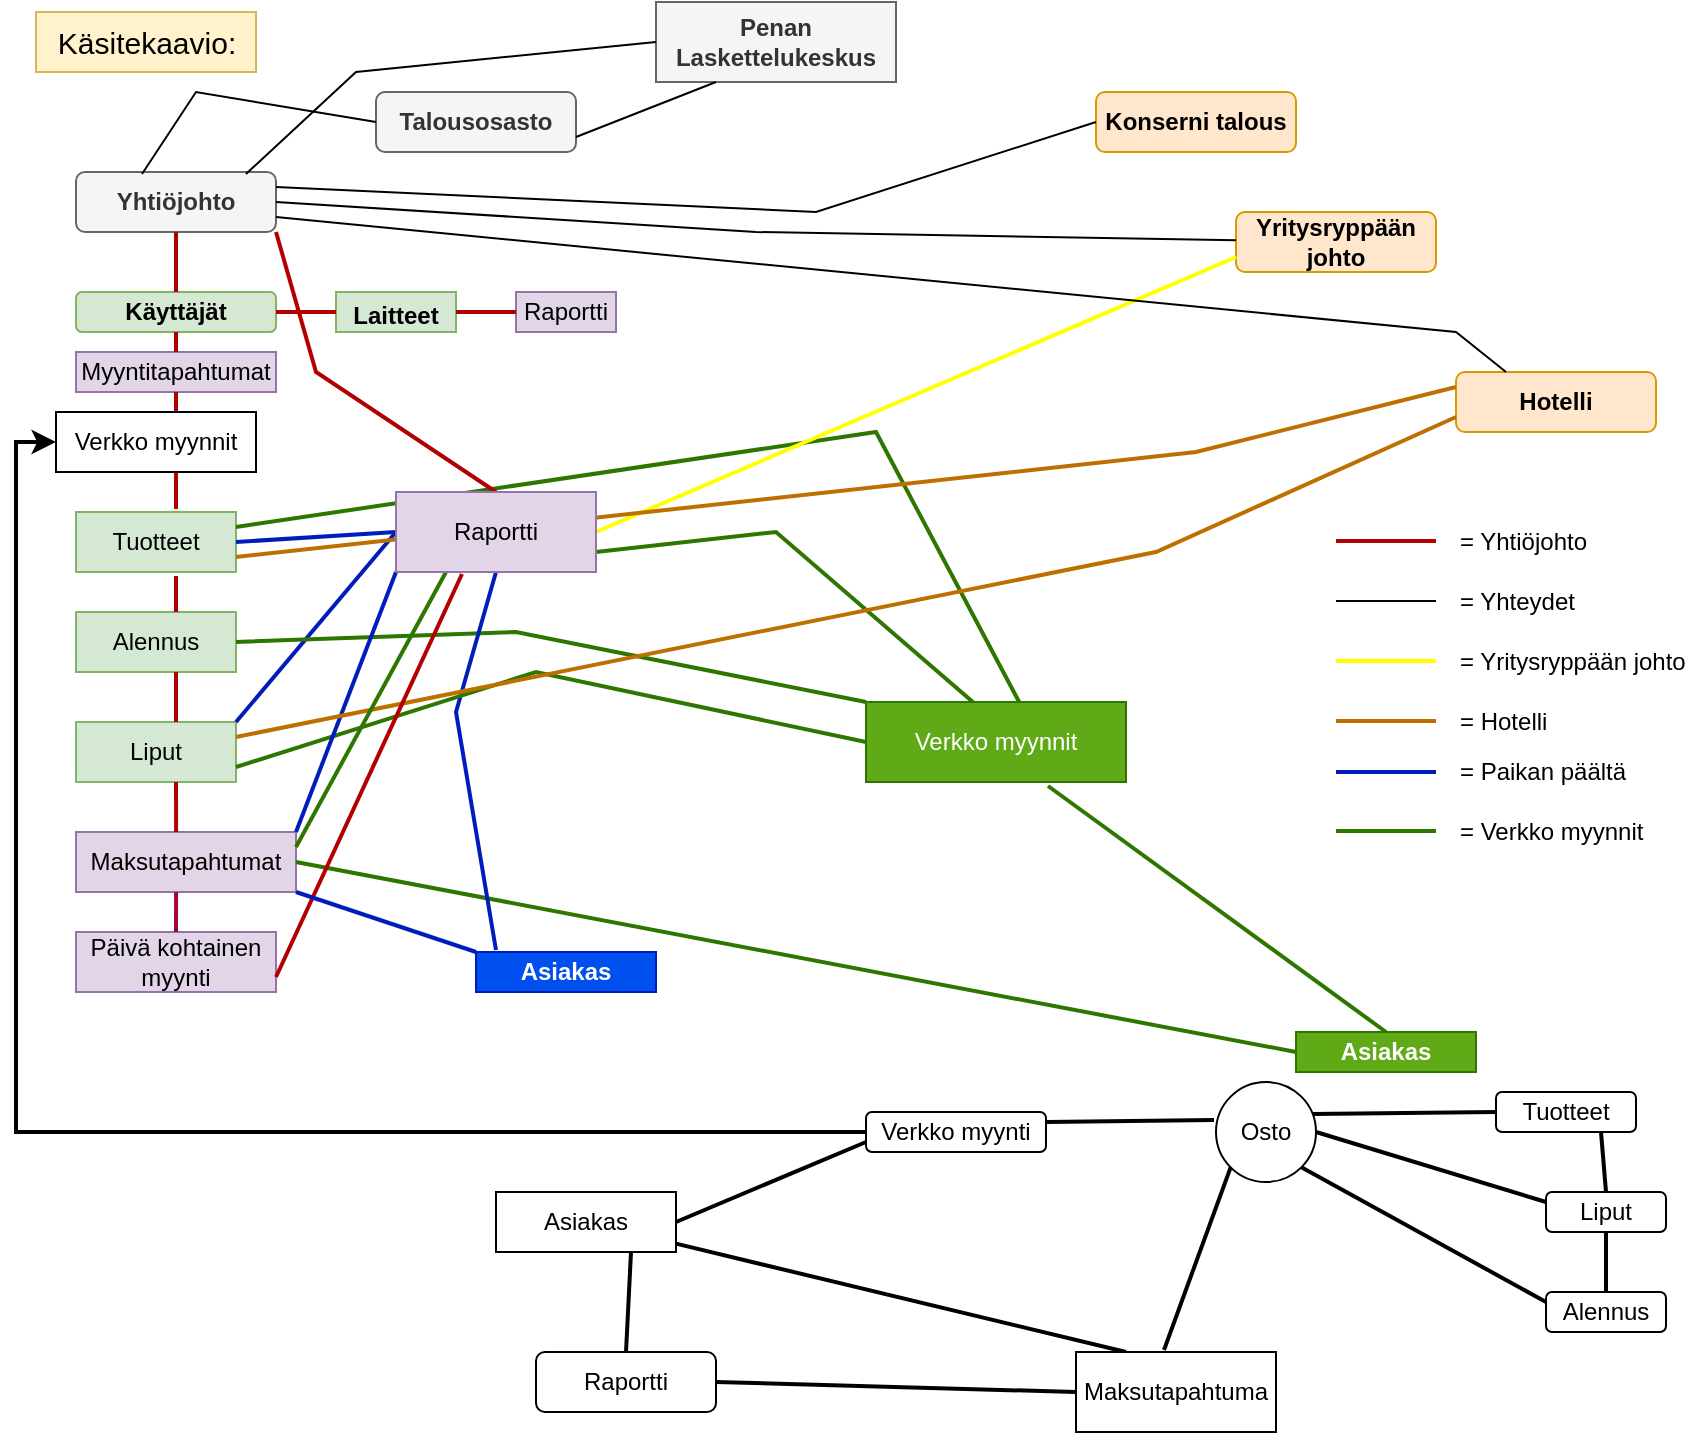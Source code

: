 <mxfile version="20.3.0" type="github">
  <diagram id="o_9UratccnNTIB895HP3" name="Page-1">
    <mxGraphModel dx="1718" dy="450" grid="1" gridSize="10" guides="1" tooltips="1" connect="1" arrows="1" fold="1" page="1" pageScale="1" pageWidth="850" pageHeight="1100" math="0" shadow="0">
      <root>
        <mxCell id="0" />
        <mxCell id="1" parent="0" />
        <mxCell id="fh2ef5qrdviW-wOhZryx-2" value="&lt;font style=&quot;vertical-align: inherit;&quot;&gt;&lt;font style=&quot;vertical-align: inherit;&quot;&gt;&lt;b&gt;Penan Laskettelukeskus&lt;/b&gt;&lt;/font&gt;&lt;/font&gt;" style="rounded=0;whiteSpace=wrap;html=1;fillColor=#f5f5f5;fontColor=#333333;strokeColor=#666666;" parent="1" vertex="1">
          <mxGeometry x="320" y="5" width="120" height="40" as="geometry" />
        </mxCell>
        <mxCell id="fh2ef5qrdviW-wOhZryx-3" value="&lt;font style=&quot;vertical-align: inherit;&quot;&gt;&lt;font style=&quot;vertical-align: inherit;&quot;&gt;&lt;b&gt;Yhtiöjohto&lt;/b&gt;&lt;/font&gt;&lt;/font&gt;" style="rounded=1;whiteSpace=wrap;html=1;fillColor=#f5f5f5;strokeColor=#666666;fontColor=#333333;" parent="1" vertex="1">
          <mxGeometry x="30" y="90" width="100" height="30" as="geometry" />
        </mxCell>
        <mxCell id="fh2ef5qrdviW-wOhZryx-4" value="&lt;font style=&quot;vertical-align: inherit;&quot;&gt;&lt;font style=&quot;vertical-align: inherit;&quot;&gt;&lt;b&gt;Talousosasto&lt;/b&gt;&lt;/font&gt;&lt;/font&gt;" style="rounded=1;whiteSpace=wrap;html=1;fillColor=#f5f5f5;strokeColor=#666666;fontColor=#333333;" parent="1" vertex="1">
          <mxGeometry x="180" y="50" width="100" height="30" as="geometry" />
        </mxCell>
        <mxCell id="fh2ef5qrdviW-wOhZryx-5" value="&lt;b&gt;Konserni talous&lt;/b&gt;" style="rounded=1;whiteSpace=wrap;html=1;fillColor=#ffe6cc;strokeColor=#d79b00;" parent="1" vertex="1">
          <mxGeometry x="540" y="50" width="100" height="30" as="geometry" />
        </mxCell>
        <mxCell id="wKo-8l9Y7tnVMGqr3Hxs-7" value="Liput" style="rounded=0;whiteSpace=wrap;html=1;fillColor=#d5e8d4;strokeColor=#82b366;" parent="1" vertex="1">
          <mxGeometry x="30" y="365" width="80" height="30" as="geometry" />
        </mxCell>
        <mxCell id="wKo-8l9Y7tnVMGqr3Hxs-18" value="&lt;b&gt;Asiakas&lt;/b&gt;" style="rounded=0;whiteSpace=wrap;html=1;fillColor=#0050ef;strokeColor=#001DBC;fontColor=#ffffff;" parent="1" vertex="1">
          <mxGeometry x="230" y="480" width="90" height="20" as="geometry" />
        </mxCell>
        <mxCell id="wKo-8l9Y7tnVMGqr3Hxs-21" value="&lt;b style=&quot;background-color: initial;&quot;&gt;&lt;font style=&quot;vertical-align: inherit;&quot;&gt;&lt;font style=&quot;vertical-align: inherit;&quot;&gt;Yritysryppään johto&lt;/font&gt;&lt;/font&gt;&lt;/b&gt;" style="rounded=1;whiteSpace=wrap;html=1;fillColor=#ffe6cc;strokeColor=#d79b00;" parent="1" vertex="1">
          <mxGeometry x="610" y="110" width="100" height="30" as="geometry" />
        </mxCell>
        <mxCell id="wKo-8l9Y7tnVMGqr3Hxs-22" value="&lt;font style=&quot;vertical-align: inherit;&quot;&gt;&lt;font style=&quot;vertical-align: inherit;&quot;&gt;&lt;font style=&quot;vertical-align: inherit;&quot;&gt;&lt;font style=&quot;vertical-align: inherit;&quot;&gt;&lt;b&gt;Hotelli&lt;/b&gt;&lt;/font&gt;&lt;/font&gt;&lt;/font&gt;&lt;/font&gt;" style="rounded=1;whiteSpace=wrap;html=1;fillColor=#ffe6cc;strokeColor=#d79b00;" parent="1" vertex="1">
          <mxGeometry x="720" y="190" width="100" height="30" as="geometry" />
        </mxCell>
        <mxCell id="wKo-8l9Y7tnVMGqr3Hxs-23" value="&lt;font style=&quot;vertical-align: inherit; font-size: 15px;&quot;&gt;&lt;font style=&quot;vertical-align: inherit; font-size: 15px;&quot;&gt;&lt;font style=&quot;vertical-align: inherit; font-size: 15px;&quot;&gt;&lt;font style=&quot;vertical-align: inherit; font-size: 15px;&quot;&gt;Käsitekaavio:&lt;/font&gt;&lt;/font&gt;&lt;/font&gt;&lt;/font&gt;" style="text;html=1;align=center;verticalAlign=middle;resizable=0;points=[];autosize=1;strokeColor=#d6b656;fillColor=#fff2cc;" parent="1" vertex="1">
          <mxGeometry x="10" y="10" width="110" height="30" as="geometry" />
        </mxCell>
        <mxCell id="wKo-8l9Y7tnVMGqr3Hxs-31" value="&lt;b&gt;&lt;font style=&quot;font-size: 12px;&quot;&gt;Laitteet&lt;/font&gt;&lt;/b&gt;" style="rounded=0;whiteSpace=wrap;html=1;fontSize=15;fillColor=#d5e8d4;strokeColor=#82b366;" parent="1" vertex="1">
          <mxGeometry x="160" y="150" width="60" height="20" as="geometry" />
        </mxCell>
        <mxCell id="wKo-8l9Y7tnVMGqr3Hxs-57" style="edgeStyle=orthogonalEdgeStyle;rounded=0;orthogonalLoop=1;jettySize=auto;html=1;exitX=0.5;exitY=1;exitDx=0;exitDy=0;fontSize=12;" parent="1" edge="1">
          <mxGeometry relative="1" as="geometry">
            <mxPoint x="55" y="190" as="sourcePoint" />
            <mxPoint x="55" y="190" as="targetPoint" />
          </mxGeometry>
        </mxCell>
        <mxCell id="wKo-8l9Y7tnVMGqr3Hxs-63" value="&lt;b&gt;Käyttäjät&lt;/b&gt;" style="rounded=1;whiteSpace=wrap;html=1;fontSize=12;fillColor=#d5e8d4;strokeColor=#82b366;" parent="1" vertex="1">
          <mxGeometry x="30" y="150" width="100" height="20" as="geometry" />
        </mxCell>
        <mxCell id="wKo-8l9Y7tnVMGqr3Hxs-68" value="Myyntitapahtumat" style="rounded=0;whiteSpace=wrap;html=1;fontSize=12;fillColor=#e1d5e7;strokeColor=#9673a6;" parent="1" vertex="1">
          <mxGeometry x="30" y="180" width="100" height="20" as="geometry" />
        </mxCell>
        <mxCell id="wKo-8l9Y7tnVMGqr3Hxs-69" value="&lt;font color=&quot;#ffffff&quot;&gt;Verkko myynnit&lt;/font&gt;" style="rounded=0;whiteSpace=wrap;html=1;fontSize=12;fillColor=#60a917;fontColor=#ffffff;strokeColor=#2D7600;" parent="1" vertex="1">
          <mxGeometry x="425" y="355" width="130" height="40" as="geometry" />
        </mxCell>
        <mxCell id="wKo-8l9Y7tnVMGqr3Hxs-70" value="Alennus" style="rounded=0;whiteSpace=wrap;html=1;fontSize=12;fillColor=#d5e8d4;strokeColor=#82b366;" parent="1" vertex="1">
          <mxGeometry x="30" y="310" width="80" height="30" as="geometry" />
        </mxCell>
        <mxCell id="wKo-8l9Y7tnVMGqr3Hxs-71" value="Tuotteet" style="rounded=0;whiteSpace=wrap;html=1;fontSize=12;fillColor=#d5e8d4;strokeColor=#82b366;" parent="1" vertex="1">
          <mxGeometry x="30" y="260" width="80" height="30" as="geometry" />
        </mxCell>
        <mxCell id="PhigeSH-98zZ38pXDgSj-7" value="Raportti" style="rounded=0;whiteSpace=wrap;html=1;fillColor=#e1d5e7;strokeColor=#9673a6;" parent="1" vertex="1">
          <mxGeometry x="250" y="150" width="50" height="20" as="geometry" />
        </mxCell>
        <mxCell id="PhigeSH-98zZ38pXDgSj-9" value="Maksutapahtumat" style="rounded=0;whiteSpace=wrap;html=1;fillColor=#e1d5e7;strokeColor=#9673a6;" parent="1" vertex="1">
          <mxGeometry x="30" y="420" width="110" height="30" as="geometry" />
        </mxCell>
        <mxCell id="PhigeSH-98zZ38pXDgSj-16" value="Päivä kohtainen myynti" style="rounded=0;whiteSpace=wrap;html=1;fillColor=#e1d5e7;strokeColor=#9673a6;" parent="1" vertex="1">
          <mxGeometry x="30" y="470" width="100" height="30" as="geometry" />
        </mxCell>
        <mxCell id="PhigeSH-98zZ38pXDgSj-22" value="" style="endArrow=none;html=1;rounded=0;entryX=0;entryY=0.5;entryDx=0;entryDy=0;exitX=1;exitY=0.5;exitDx=0;exitDy=0;fillColor=#e51400;strokeColor=#B20000;strokeWidth=2;" parent="1" source="wKo-8l9Y7tnVMGqr3Hxs-63" target="wKo-8l9Y7tnVMGqr3Hxs-31" edge="1">
          <mxGeometry width="50" height="50" relative="1" as="geometry">
            <mxPoint x="130" y="160" as="sourcePoint" />
            <mxPoint x="180" y="110" as="targetPoint" />
          </mxGeometry>
        </mxCell>
        <mxCell id="PhigeSH-98zZ38pXDgSj-24" value="" style="endArrow=none;html=1;rounded=0;entryX=0;entryY=0.5;entryDx=0;entryDy=0;exitX=1;exitY=0.5;exitDx=0;exitDy=0;fillColor=#e51400;strokeColor=#B20000;strokeWidth=2;" parent="1" source="wKo-8l9Y7tnVMGqr3Hxs-31" target="PhigeSH-98zZ38pXDgSj-7" edge="1">
          <mxGeometry width="50" height="50" relative="1" as="geometry">
            <mxPoint x="210" y="160" as="sourcePoint" />
            <mxPoint x="260" y="110" as="targetPoint" />
          </mxGeometry>
        </mxCell>
        <mxCell id="PhigeSH-98zZ38pXDgSj-26" value="" style="endArrow=none;html=1;rounded=0;exitX=0.5;exitY=0;exitDx=0;exitDy=0;entryX=0.5;entryY=1;entryDx=0;entryDy=0;fillColor=#e51400;strokeColor=#B20000;strokeWidth=2;" parent="1" source="wKo-8l9Y7tnVMGqr3Hxs-68" target="wKo-8l9Y7tnVMGqr3Hxs-63" edge="1">
          <mxGeometry width="50" height="50" relative="1" as="geometry">
            <mxPoint x="30" y="220" as="sourcePoint" />
            <mxPoint x="80" y="170" as="targetPoint" />
          </mxGeometry>
        </mxCell>
        <mxCell id="PhigeSH-98zZ38pXDgSj-27" value="" style="endArrow=none;html=1;rounded=0;entryX=0.5;entryY=1;entryDx=0;entryDy=0;exitX=0.625;exitY=-0.05;exitDx=0;exitDy=0;exitPerimeter=0;fillColor=#e51400;strokeColor=#B20000;strokeWidth=2;" parent="1" source="wKo-8l9Y7tnVMGqr3Hxs-71" target="wKo-8l9Y7tnVMGqr3Hxs-68" edge="1">
          <mxGeometry width="50" height="50" relative="1" as="geometry">
            <mxPoint x="80" y="240" as="sourcePoint" />
            <mxPoint x="80" y="210" as="targetPoint" />
          </mxGeometry>
        </mxCell>
        <mxCell id="PhigeSH-98zZ38pXDgSj-34" value="" style="endArrow=none;html=1;rounded=0;exitX=0.625;exitY=0;exitDx=0;exitDy=0;exitPerimeter=0;fillColor=#e51400;strokeColor=#B20000;entryX=0.625;entryY=1.067;entryDx=0;entryDy=0;entryPerimeter=0;strokeWidth=2;" parent="1" source="wKo-8l9Y7tnVMGqr3Hxs-70" target="wKo-8l9Y7tnVMGqr3Hxs-71" edge="1">
          <mxGeometry width="50" height="50" relative="1" as="geometry">
            <mxPoint x="30" y="290" as="sourcePoint" />
            <mxPoint x="80" y="240" as="targetPoint" />
          </mxGeometry>
        </mxCell>
        <mxCell id="PhigeSH-98zZ38pXDgSj-37" value="" style="endArrow=none;html=1;rounded=0;entryX=0.625;entryY=1;entryDx=0;entryDy=0;entryPerimeter=0;exitX=0.625;exitY=0;exitDx=0;exitDy=0;exitPerimeter=0;fillColor=#e51400;strokeColor=#B20000;strokeWidth=2;" parent="1" source="wKo-8l9Y7tnVMGqr3Hxs-7" target="wKo-8l9Y7tnVMGqr3Hxs-70" edge="1">
          <mxGeometry width="50" height="50" relative="1" as="geometry">
            <mxPoint x="80" y="320" as="sourcePoint" />
            <mxPoint x="80" y="280" as="targetPoint" />
          </mxGeometry>
        </mxCell>
        <mxCell id="PhigeSH-98zZ38pXDgSj-40" value="" style="endArrow=none;html=1;rounded=0;entryX=0.625;entryY=1;entryDx=0;entryDy=0;entryPerimeter=0;exitX=0.455;exitY=0;exitDx=0;exitDy=0;exitPerimeter=0;fillColor=#e51400;strokeColor=#B20000;strokeWidth=2;" parent="1" source="PhigeSH-98zZ38pXDgSj-9" target="wKo-8l9Y7tnVMGqr3Hxs-7" edge="1">
          <mxGeometry width="50" height="50" relative="1" as="geometry">
            <mxPoint x="80" y="410" as="sourcePoint" />
            <mxPoint x="120" y="340" as="targetPoint" />
          </mxGeometry>
        </mxCell>
        <mxCell id="PhigeSH-98zZ38pXDgSj-42" value="" style="endArrow=none;html=1;rounded=0;exitX=0;exitY=0.5;exitDx=0;exitDy=0;entryX=1;entryY=0.5;entryDx=0;entryDy=0;fillColor=#0050ef;strokeColor=#001DBC;strokeWidth=2;" parent="1" source="PhigeSH-98zZ38pXDgSj-8" target="wKo-8l9Y7tnVMGqr3Hxs-71" edge="1">
          <mxGeometry width="50" height="50" relative="1" as="geometry">
            <mxPoint x="60" y="280" as="sourcePoint" />
            <mxPoint x="110" y="230" as="targetPoint" />
          </mxGeometry>
        </mxCell>
        <mxCell id="PhigeSH-98zZ38pXDgSj-44" value="" style="endArrow=none;html=1;rounded=0;exitX=1;exitY=0;exitDx=0;exitDy=0;entryX=0;entryY=0.5;entryDx=0;entryDy=0;fillColor=#0050ef;strokeColor=#001DBC;strokeWidth=2;" parent="1" source="wKo-8l9Y7tnVMGqr3Hxs-7" target="PhigeSH-98zZ38pXDgSj-8" edge="1">
          <mxGeometry width="50" height="50" relative="1" as="geometry">
            <mxPoint x="110" y="300" as="sourcePoint" />
            <mxPoint x="160" y="250" as="targetPoint" />
          </mxGeometry>
        </mxCell>
        <mxCell id="PhigeSH-98zZ38pXDgSj-47" value="" style="endArrow=none;html=1;rounded=0;entryX=0;entryY=0.5;entryDx=0;entryDy=0;exitX=0.85;exitY=0.033;exitDx=0;exitDy=0;exitPerimeter=0;" parent="1" source="fh2ef5qrdviW-wOhZryx-3" target="fh2ef5qrdviW-wOhZryx-2" edge="1">
          <mxGeometry width="50" height="50" relative="1" as="geometry">
            <mxPoint x="100" y="80" as="sourcePoint" />
            <mxPoint x="280" y="20" as="targetPoint" />
            <Array as="points">
              <mxPoint x="170" y="40" />
            </Array>
          </mxGeometry>
        </mxCell>
        <mxCell id="PhigeSH-98zZ38pXDgSj-48" value="" style="endArrow=none;html=1;rounded=0;exitX=1;exitY=0.75;exitDx=0;exitDy=0;entryX=0.25;entryY=1;entryDx=0;entryDy=0;" parent="1" source="fh2ef5qrdviW-wOhZryx-4" target="fh2ef5qrdviW-wOhZryx-2" edge="1">
          <mxGeometry width="50" height="50" relative="1" as="geometry">
            <mxPoint x="260" y="95" as="sourcePoint" />
            <mxPoint x="300" y="40" as="targetPoint" />
            <Array as="points" />
          </mxGeometry>
        </mxCell>
        <mxCell id="PhigeSH-98zZ38pXDgSj-49" value="" style="endArrow=none;html=1;rounded=0;exitX=0.33;exitY=0.033;exitDx=0;exitDy=0;entryX=0;entryY=0.5;entryDx=0;entryDy=0;exitPerimeter=0;" parent="1" source="fh2ef5qrdviW-wOhZryx-3" target="fh2ef5qrdviW-wOhZryx-4" edge="1">
          <mxGeometry width="50" height="50" relative="1" as="geometry">
            <mxPoint x="150" y="140" as="sourcePoint" />
            <mxPoint x="200" y="90" as="targetPoint" />
            <Array as="points">
              <mxPoint x="90" y="50" />
            </Array>
          </mxGeometry>
        </mxCell>
        <mxCell id="PhigeSH-98zZ38pXDgSj-50" value="" style="endArrow=none;html=1;rounded=0;exitX=0.5;exitY=0;exitDx=0;exitDy=0;entryX=0.5;entryY=1;entryDx=0;entryDy=0;fillColor=#e51400;strokeColor=#B20000;strokeWidth=2;" parent="1" source="wKo-8l9Y7tnVMGqr3Hxs-63" target="fh2ef5qrdviW-wOhZryx-3" edge="1">
          <mxGeometry width="50" height="50" relative="1" as="geometry">
            <mxPoint x="30" y="160" as="sourcePoint" />
            <mxPoint x="80" y="110" as="targetPoint" />
          </mxGeometry>
        </mxCell>
        <mxCell id="PhigeSH-98zZ38pXDgSj-51" value="" style="endArrow=none;html=1;rounded=0;exitX=1;exitY=0.5;exitDx=0;exitDy=0;entryX=0;entryY=0.5;entryDx=0;entryDy=0;fillColor=#60a917;strokeColor=#2D7600;strokeWidth=2;" parent="1" source="PhigeSH-98zZ38pXDgSj-9" target="PhigeSH-98zZ38pXDgSj-61" edge="1">
          <mxGeometry width="50" height="50" relative="1" as="geometry">
            <mxPoint x="360" y="350" as="sourcePoint" />
            <mxPoint x="370" y="310" as="targetPoint" />
            <Array as="points" />
          </mxGeometry>
        </mxCell>
        <mxCell id="PhigeSH-98zZ38pXDgSj-52" value="" style="endArrow=none;html=1;rounded=0;exitX=1;exitY=0.5;exitDx=0;exitDy=0;entryX=0;entryY=0;entryDx=0;entryDy=0;fillColor=#60a917;strokeColor=#2D7600;strokeWidth=2;" parent="1" source="wKo-8l9Y7tnVMGqr3Hxs-70" target="wKo-8l9Y7tnVMGqr3Hxs-69" edge="1">
          <mxGeometry width="50" height="50" relative="1" as="geometry">
            <mxPoint x="370" y="360" as="sourcePoint" />
            <mxPoint x="420" y="310" as="targetPoint" />
            <Array as="points">
              <mxPoint x="250" y="320" />
            </Array>
          </mxGeometry>
        </mxCell>
        <mxCell id="PhigeSH-98zZ38pXDgSj-54" value="" style="endArrow=none;html=1;rounded=0;entryX=0.111;entryY=-0.05;entryDx=0;entryDy=0;exitX=0.5;exitY=1;exitDx=0;exitDy=0;fillColor=#0050ef;strokeColor=#001DBC;strokeWidth=2;entryPerimeter=0;" parent="1" source="PhigeSH-98zZ38pXDgSj-8" target="wKo-8l9Y7tnVMGqr3Hxs-18" edge="1">
          <mxGeometry width="50" height="50" relative="1" as="geometry">
            <mxPoint x="220" y="280" as="sourcePoint" />
            <mxPoint x="410" y="360" as="targetPoint" />
            <Array as="points">
              <mxPoint x="220" y="360" />
            </Array>
          </mxGeometry>
        </mxCell>
        <mxCell id="PhigeSH-98zZ38pXDgSj-55" value="" style="endArrow=none;html=1;rounded=0;entryX=0.7;entryY=1.05;entryDx=0;entryDy=0;exitX=0.5;exitY=0;exitDx=0;exitDy=0;entryPerimeter=0;fillColor=#60a917;strokeColor=#2D7600;strokeWidth=2;" parent="1" source="PhigeSH-98zZ38pXDgSj-61" target="wKo-8l9Y7tnVMGqr3Hxs-69" edge="1">
          <mxGeometry width="50" height="50" relative="1" as="geometry">
            <mxPoint x="410" y="370" as="sourcePoint" />
            <mxPoint x="460" y="320" as="targetPoint" />
            <Array as="points" />
          </mxGeometry>
        </mxCell>
        <mxCell id="PhigeSH-98zZ38pXDgSj-56" value="" style="endArrow=none;html=1;rounded=0;entryX=0.589;entryY=0;entryDx=0;entryDy=0;entryPerimeter=0;fillColor=#60a917;strokeColor=#2D7600;strokeWidth=2;startArrow=none;exitX=1;exitY=0.25;exitDx=0;exitDy=0;" parent="1" source="wKo-8l9Y7tnVMGqr3Hxs-71" target="wKo-8l9Y7tnVMGqr3Hxs-69" edge="1">
          <mxGeometry width="50" height="50" relative="1" as="geometry">
            <mxPoint x="290" y="200" as="sourcePoint" />
            <mxPoint x="430" y="310" as="targetPoint" />
            <Array as="points">
              <mxPoint x="430" y="220" />
            </Array>
          </mxGeometry>
        </mxCell>
        <mxCell id="PhigeSH-98zZ38pXDgSj-57" value="" style="endArrow=none;html=1;rounded=0;exitX=1;exitY=0.75;exitDx=0;exitDy=0;entryX=0;entryY=0.5;entryDx=0;entryDy=0;fillColor=#60a917;strokeColor=#2D7600;strokeWidth=2;" parent="1" source="wKo-8l9Y7tnVMGqr3Hxs-7" target="wKo-8l9Y7tnVMGqr3Hxs-69" edge="1">
          <mxGeometry width="50" height="50" relative="1" as="geometry">
            <mxPoint x="360" y="360" as="sourcePoint" />
            <mxPoint x="410" y="310" as="targetPoint" />
            <Array as="points">
              <mxPoint x="260" y="340" />
            </Array>
          </mxGeometry>
        </mxCell>
        <mxCell id="PhigeSH-98zZ38pXDgSj-58" value="" style="endArrow=none;html=1;rounded=0;exitX=1;exitY=0;exitDx=0;exitDy=0;entryX=0;entryY=1;entryDx=0;entryDy=0;fillColor=#0050ef;strokeColor=#001DBC;strokeWidth=2;" parent="1" source="PhigeSH-98zZ38pXDgSj-9" target="PhigeSH-98zZ38pXDgSj-8" edge="1">
          <mxGeometry width="50" height="50" relative="1" as="geometry">
            <mxPoint x="130" y="320" as="sourcePoint" />
            <mxPoint x="180" y="280" as="targetPoint" />
          </mxGeometry>
        </mxCell>
        <mxCell id="PhigeSH-98zZ38pXDgSj-59" value="" style="endArrow=none;html=1;rounded=0;entryX=1;entryY=1;entryDx=0;entryDy=0;exitX=0.5;exitY=0;exitDx=0;exitDy=0;fillColor=#e51400;strokeColor=#B20000;strokeWidth=2;" parent="1" source="PhigeSH-98zZ38pXDgSj-8" target="fh2ef5qrdviW-wOhZryx-3" edge="1">
          <mxGeometry width="50" height="50" relative="1" as="geometry">
            <mxPoint x="240" y="160" as="sourcePoint" />
            <mxPoint x="290" y="110" as="targetPoint" />
            <Array as="points">
              <mxPoint x="150" y="190" />
            </Array>
          </mxGeometry>
        </mxCell>
        <mxCell id="PhigeSH-98zZ38pXDgSj-60" value="" style="endArrow=none;html=1;rounded=0;exitX=1;exitY=0.5;exitDx=0;exitDy=0;entryX=0;entryY=0.75;entryDx=0;entryDy=0;fillColor=#ffff88;strokeColor=#FFFF00;strokeWidth=2;" parent="1" source="PhigeSH-98zZ38pXDgSj-8" target="wKo-8l9Y7tnVMGqr3Hxs-21" edge="1">
          <mxGeometry width="50" height="50" relative="1" as="geometry">
            <mxPoint x="590" y="170" as="sourcePoint" />
            <mxPoint x="640" y="120" as="targetPoint" />
          </mxGeometry>
        </mxCell>
        <mxCell id="PhigeSH-98zZ38pXDgSj-61" value="&lt;b&gt;Asiakas&lt;/b&gt;" style="rounded=0;whiteSpace=wrap;html=1;fillColor=#60a917;fontColor=#ffffff;strokeColor=#2D7600;" parent="1" vertex="1">
          <mxGeometry x="640" y="520" width="90" height="20" as="geometry" />
        </mxCell>
        <mxCell id="PhigeSH-98zZ38pXDgSj-62" value="" style="endArrow=none;html=1;rounded=0;exitX=1;exitY=0.75;exitDx=0;exitDy=0;entryX=0.411;entryY=0;entryDx=0;entryDy=0;entryPerimeter=0;fillColor=#60a917;strokeColor=#2D7600;strokeWidth=2;" parent="1" source="PhigeSH-98zZ38pXDgSj-8" target="wKo-8l9Y7tnVMGqr3Hxs-69" edge="1">
          <mxGeometry width="50" height="50" relative="1" as="geometry">
            <mxPoint x="370" y="360" as="sourcePoint" />
            <mxPoint x="420" y="310" as="targetPoint" />
            <Array as="points">
              <mxPoint x="380" y="270" />
            </Array>
          </mxGeometry>
        </mxCell>
        <mxCell id="PhigeSH-98zZ38pXDgSj-63" value="" style="endArrow=none;html=1;rounded=0;entryX=0;entryY=0.75;entryDx=0;entryDy=0;exitX=1;exitY=0.25;exitDx=0;exitDy=0;fillColor=#f0a30a;strokeColor=#BD7000;strokeWidth=2;" parent="1" source="wKo-8l9Y7tnVMGqr3Hxs-7" target="wKo-8l9Y7tnVMGqr3Hxs-22" edge="1">
          <mxGeometry width="50" height="50" relative="1" as="geometry">
            <mxPoint x="400" y="290" as="sourcePoint" />
            <mxPoint x="450" y="240" as="targetPoint" />
            <Array as="points">
              <mxPoint x="570" y="280" />
            </Array>
          </mxGeometry>
        </mxCell>
        <mxCell id="PhigeSH-98zZ38pXDgSj-64" value="" style="endArrow=none;html=1;rounded=0;entryX=0;entryY=0.25;entryDx=0;entryDy=0;exitX=1;exitY=0.75;exitDx=0;exitDy=0;fillColor=#f0a30a;strokeColor=#BD7000;strokeWidth=2;" parent="1" source="wKo-8l9Y7tnVMGqr3Hxs-71" target="wKo-8l9Y7tnVMGqr3Hxs-22" edge="1">
          <mxGeometry width="50" height="50" relative="1" as="geometry">
            <mxPoint x="440" y="240" as="sourcePoint" />
            <mxPoint x="450" y="240" as="targetPoint" />
            <Array as="points">
              <mxPoint x="590" y="230" />
            </Array>
          </mxGeometry>
        </mxCell>
        <mxCell id="PhigeSH-98zZ38pXDgSj-66" value="" style="endArrow=none;html=1;rounded=0;exitX=1;exitY=0.25;exitDx=0;exitDy=0;entryX=0;entryY=0.5;entryDx=0;entryDy=0;" parent="1" source="fh2ef5qrdviW-wOhZryx-3" target="fh2ef5qrdviW-wOhZryx-5" edge="1">
          <mxGeometry width="50" height="50" relative="1" as="geometry">
            <mxPoint x="490" y="120" as="sourcePoint" />
            <mxPoint x="540" y="70" as="targetPoint" />
            <Array as="points">
              <mxPoint x="400" y="110" />
            </Array>
          </mxGeometry>
        </mxCell>
        <mxCell id="PhigeSH-98zZ38pXDgSj-67" value="" style="endArrow=none;html=1;rounded=0;exitX=1;exitY=0.5;exitDx=0;exitDy=0;" parent="1" source="fh2ef5qrdviW-wOhZryx-3" target="wKo-8l9Y7tnVMGqr3Hxs-21" edge="1">
          <mxGeometry width="50" height="50" relative="1" as="geometry">
            <mxPoint x="590" y="170" as="sourcePoint" />
            <mxPoint x="640" y="120" as="targetPoint" />
            <Array as="points">
              <mxPoint x="370" y="120" />
            </Array>
          </mxGeometry>
        </mxCell>
        <mxCell id="PhigeSH-98zZ38pXDgSj-68" value="" style="endArrow=none;html=1;rounded=0;exitX=1;exitY=0.75;exitDx=0;exitDy=0;entryX=0.25;entryY=0;entryDx=0;entryDy=0;strokeColor=#000000;" parent="1" source="fh2ef5qrdviW-wOhZryx-3" target="wKo-8l9Y7tnVMGqr3Hxs-22" edge="1">
          <mxGeometry width="50" height="50" relative="1" as="geometry">
            <mxPoint x="690" y="240" as="sourcePoint" />
            <mxPoint x="740" y="200" as="targetPoint" />
            <Array as="points">
              <mxPoint x="720" y="170" />
            </Array>
          </mxGeometry>
        </mxCell>
        <mxCell id="PhigeSH-98zZ38pXDgSj-71" value="" style="endArrow=none;html=1;rounded=0;strokeWidth=2;fontColor=#FFFFFF;fillColor=#0050ef;strokeColor=#001DBC;" parent="1" edge="1">
          <mxGeometry width="50" height="50" relative="1" as="geometry">
            <mxPoint x="660" y="390" as="sourcePoint" />
            <mxPoint x="710" y="390" as="targetPoint" />
          </mxGeometry>
        </mxCell>
        <mxCell id="PhigeSH-98zZ38pXDgSj-72" value="&lt;font color=&quot;#000000&quot;&gt;= Paikan päältä&lt;/font&gt;" style="text;html=1;strokeColor=none;fillColor=none;align=left;verticalAlign=middle;whiteSpace=wrap;rounded=0;fontColor=#FFFFFF;" parent="1" vertex="1">
          <mxGeometry x="720" y="375" width="90" height="30" as="geometry" />
        </mxCell>
        <mxCell id="PhigeSH-98zZ38pXDgSj-73" value="" style="endArrow=none;html=1;rounded=0;strokeWidth=2;fontColor=#000000;fillColor=#60a917;strokeColor=#2D7600;" parent="1" edge="1">
          <mxGeometry width="50" height="50" relative="1" as="geometry">
            <mxPoint x="660" y="419.5" as="sourcePoint" />
            <mxPoint x="710" y="419.5" as="targetPoint" />
          </mxGeometry>
        </mxCell>
        <mxCell id="PhigeSH-98zZ38pXDgSj-74" value="= Verkko myynnit" style="text;html=1;strokeColor=none;fillColor=none;align=left;verticalAlign=middle;whiteSpace=wrap;rounded=0;fontColor=#000000;" parent="1" vertex="1">
          <mxGeometry x="720" y="405" width="100" height="30" as="geometry" />
        </mxCell>
        <mxCell id="PhigeSH-98zZ38pXDgSj-75" value="" style="endArrow=none;html=1;rounded=0;strokeWidth=2;fontColor=#000000;fillColor=#e51400;strokeColor=#B20000;" parent="1" edge="1">
          <mxGeometry width="50" height="50" relative="1" as="geometry">
            <mxPoint x="660" y="274.5" as="sourcePoint" />
            <mxPoint x="710" y="274.5" as="targetPoint" />
            <Array as="points">
              <mxPoint x="680" y="274.5" />
            </Array>
          </mxGeometry>
        </mxCell>
        <mxCell id="PhigeSH-98zZ38pXDgSj-76" value="= Yhtiöjohto" style="text;html=1;strokeColor=none;fillColor=none;align=left;verticalAlign=middle;whiteSpace=wrap;rounded=0;fontColor=#000000;" parent="1" vertex="1">
          <mxGeometry x="720" y="260" width="80" height="30" as="geometry" />
        </mxCell>
        <mxCell id="PhigeSH-98zZ38pXDgSj-77" value="" style="endArrow=none;html=1;rounded=0;strokeWidth=2;fontColor=#000000;fillColor=#f0a30a;strokeColor=#BD7000;" parent="1" edge="1">
          <mxGeometry width="50" height="50" relative="1" as="geometry">
            <mxPoint x="660" y="364.5" as="sourcePoint" />
            <mxPoint x="710" y="364.5" as="targetPoint" />
          </mxGeometry>
        </mxCell>
        <mxCell id="PhigeSH-98zZ38pXDgSj-78" value="= Hotelli" style="text;html=1;strokeColor=none;fillColor=none;align=left;verticalAlign=middle;whiteSpace=wrap;rounded=0;fontColor=#000000;" parent="1" vertex="1">
          <mxGeometry x="720" y="350" width="90" height="30" as="geometry" />
        </mxCell>
        <mxCell id="PhigeSH-98zZ38pXDgSj-79" value="" style="endArrow=none;html=1;rounded=0;strokeColor=#A50040;strokeWidth=2;fontColor=#000000;exitX=0.5;exitY=0;exitDx=0;exitDy=0;entryX=0.455;entryY=1;entryDx=0;entryDy=0;entryPerimeter=0;" parent="1" source="PhigeSH-98zZ38pXDgSj-16" target="PhigeSH-98zZ38pXDgSj-9" edge="1">
          <mxGeometry width="50" height="50" relative="1" as="geometry">
            <mxPoint x="30" y="430" as="sourcePoint" />
            <mxPoint x="80" y="380" as="targetPoint" />
          </mxGeometry>
        </mxCell>
        <mxCell id="PhigeSH-98zZ38pXDgSj-82" value="" style="endArrow=none;html=1;rounded=0;strokeColor=#B20000;strokeWidth=2;fontColor=#000000;exitX=1;exitY=0.75;exitDx=0;exitDy=0;fillColor=#e51400;entryX=0.33;entryY=1.025;entryDx=0;entryDy=0;entryPerimeter=0;" parent="1" source="PhigeSH-98zZ38pXDgSj-16" target="PhigeSH-98zZ38pXDgSj-8" edge="1">
          <mxGeometry width="50" height="50" relative="1" as="geometry">
            <mxPoint x="160" y="330" as="sourcePoint" />
            <mxPoint x="210" y="280" as="targetPoint" />
          </mxGeometry>
        </mxCell>
        <mxCell id="PhigeSH-98zZ38pXDgSj-84" value="" style="endArrow=none;html=1;rounded=0;strokeColor=#000000;strokeWidth=1;fontColor=#000000;" parent="1" edge="1">
          <mxGeometry width="50" height="50" relative="1" as="geometry">
            <mxPoint x="660" y="304.5" as="sourcePoint" />
            <mxPoint x="710" y="304.5" as="targetPoint" />
            <Array as="points">
              <mxPoint x="690" y="304.5" />
            </Array>
          </mxGeometry>
        </mxCell>
        <mxCell id="PhigeSH-98zZ38pXDgSj-85" value="= Yhteydet" style="text;html=1;strokeColor=none;fillColor=none;align=left;verticalAlign=middle;whiteSpace=wrap;rounded=0;fontColor=#000000;" parent="1" vertex="1">
          <mxGeometry x="720" y="290" width="90" height="30" as="geometry" />
        </mxCell>
        <mxCell id="PhigeSH-98zZ38pXDgSj-88" value="" style="endArrow=none;html=1;rounded=0;strokeColor=#FFFF00;strokeWidth=2;fontColor=#000000;" parent="1" edge="1">
          <mxGeometry width="50" height="50" relative="1" as="geometry">
            <mxPoint x="660" y="334.5" as="sourcePoint" />
            <mxPoint x="710" y="334.5" as="targetPoint" />
            <Array as="points">
              <mxPoint x="680" y="334.5" />
            </Array>
          </mxGeometry>
        </mxCell>
        <mxCell id="PhigeSH-98zZ38pXDgSj-89" value="= Yritysryppään johto" style="text;html=1;strokeColor=none;fillColor=none;align=left;verticalAlign=middle;whiteSpace=wrap;rounded=0;fontColor=#000000;" parent="1" vertex="1">
          <mxGeometry x="720" y="320" width="120" height="30" as="geometry" />
        </mxCell>
        <mxCell id="cxN2-gE-vDgpPjRlspKN-3" value="" style="endArrow=none;html=1;rounded=0;exitX=1;exitY=1;exitDx=0;exitDy=0;strokeWidth=2;fillColor=#0050ef;strokeColor=#001DBC;entryX=0;entryY=0;entryDx=0;entryDy=0;" edge="1" parent="1" source="PhigeSH-98zZ38pXDgSj-9" target="wKo-8l9Y7tnVMGqr3Hxs-18">
          <mxGeometry width="50" height="50" relative="1" as="geometry">
            <mxPoint x="160" y="470" as="sourcePoint" />
            <mxPoint x="210" y="420" as="targetPoint" />
          </mxGeometry>
        </mxCell>
        <mxCell id="cxN2-gE-vDgpPjRlspKN-4" value="" style="endArrow=none;html=1;rounded=0;strokeWidth=2;exitX=1;exitY=0.25;exitDx=0;exitDy=0;fillColor=#60a917;strokeColor=#2D7600;entryX=0.25;entryY=1;entryDx=0;entryDy=0;" edge="1" parent="1" source="PhigeSH-98zZ38pXDgSj-9" target="PhigeSH-98zZ38pXDgSj-8">
          <mxGeometry width="50" height="50" relative="1" as="geometry">
            <mxPoint x="180" y="300" as="sourcePoint" />
            <mxPoint x="200" y="280" as="targetPoint" />
            <Array as="points" />
          </mxGeometry>
        </mxCell>
        <mxCell id="PhigeSH-98zZ38pXDgSj-8" value="Raportti" style="rounded=0;whiteSpace=wrap;html=1;fillColor=#e1d5e7;strokeColor=#9673a6;" parent="1" vertex="1">
          <mxGeometry x="190" y="250" width="100" height="40" as="geometry" />
        </mxCell>
        <mxCell id="cxN2-gE-vDgpPjRlspKN-8" value="Tuotteet" style="rounded=1;whiteSpace=wrap;html=1;" vertex="1" parent="1">
          <mxGeometry x="740" y="550" width="70" height="20" as="geometry" />
        </mxCell>
        <mxCell id="cxN2-gE-vDgpPjRlspKN-9" value="Alennus" style="rounded=1;whiteSpace=wrap;html=1;" vertex="1" parent="1">
          <mxGeometry x="765" y="650" width="60" height="20" as="geometry" />
        </mxCell>
        <mxCell id="cxN2-gE-vDgpPjRlspKN-10" value="Liput" style="rounded=1;whiteSpace=wrap;html=1;" vertex="1" parent="1">
          <mxGeometry x="765" y="600" width="60" height="20" as="geometry" />
        </mxCell>
        <mxCell id="cxN2-gE-vDgpPjRlspKN-15" value="Raportti" style="rounded=1;whiteSpace=wrap;html=1;" vertex="1" parent="1">
          <mxGeometry x="260" y="680" width="90" height="30" as="geometry" />
        </mxCell>
        <mxCell id="cxN2-gE-vDgpPjRlspKN-36" style="edgeStyle=orthogonalEdgeStyle;rounded=0;orthogonalLoop=1;jettySize=auto;html=1;entryX=0;entryY=0.5;entryDx=0;entryDy=0;strokeWidth=2;" edge="1" parent="1" source="cxN2-gE-vDgpPjRlspKN-16" target="cxN2-gE-vDgpPjRlspKN-37">
          <mxGeometry relative="1" as="geometry" />
        </mxCell>
        <mxCell id="cxN2-gE-vDgpPjRlspKN-16" value="Verkko myynti" style="rounded=1;whiteSpace=wrap;html=1;" vertex="1" parent="1">
          <mxGeometry x="425" y="560" width="90" height="20" as="geometry" />
        </mxCell>
        <mxCell id="cxN2-gE-vDgpPjRlspKN-18" value="Asiakas" style="rounded=0;whiteSpace=wrap;html=1;" vertex="1" parent="1">
          <mxGeometry x="240" y="600" width="90" height="30" as="geometry" />
        </mxCell>
        <mxCell id="cxN2-gE-vDgpPjRlspKN-24" value="" style="endArrow=none;html=1;rounded=0;strokeWidth=2;entryX=0;entryY=0.75;entryDx=0;entryDy=0;exitX=1;exitY=0.5;exitDx=0;exitDy=0;" edge="1" parent="1" source="cxN2-gE-vDgpPjRlspKN-18" target="cxN2-gE-vDgpPjRlspKN-16">
          <mxGeometry width="50" height="50" relative="1" as="geometry">
            <mxPoint x="400" y="660" as="sourcePoint" />
            <mxPoint x="450" y="610" as="targetPoint" />
          </mxGeometry>
        </mxCell>
        <mxCell id="cxN2-gE-vDgpPjRlspKN-26" value="" style="endArrow=none;html=1;rounded=0;strokeWidth=2;entryX=0;entryY=0.5;entryDx=0;entryDy=0;exitX=0.96;exitY=0.32;exitDx=0;exitDy=0;exitPerimeter=0;" edge="1" parent="1" source="cxN2-gE-vDgpPjRlspKN-49" target="cxN2-gE-vDgpPjRlspKN-8">
          <mxGeometry width="50" height="50" relative="1" as="geometry">
            <mxPoint x="630" y="565" as="sourcePoint" />
            <mxPoint x="450" y="610" as="targetPoint" />
          </mxGeometry>
        </mxCell>
        <mxCell id="cxN2-gE-vDgpPjRlspKN-30" value="" style="endArrow=none;html=1;rounded=0;strokeWidth=2;entryX=0;entryY=1;entryDx=0;entryDy=0;exitX=0.44;exitY=-0.025;exitDx=0;exitDy=0;exitPerimeter=0;" edge="1" parent="1" source="cxN2-gE-vDgpPjRlspKN-45" target="cxN2-gE-vDgpPjRlspKN-49">
          <mxGeometry width="50" height="50" relative="1" as="geometry">
            <mxPoint x="537.5" y="690" as="sourcePoint" />
            <mxPoint x="600" y="580" as="targetPoint" />
          </mxGeometry>
        </mxCell>
        <mxCell id="cxN2-gE-vDgpPjRlspKN-31" value="" style="endArrow=none;html=1;rounded=0;strokeWidth=2;entryX=0;entryY=0.5;entryDx=0;entryDy=0;exitX=1;exitY=0.5;exitDx=0;exitDy=0;" edge="1" parent="1" source="cxN2-gE-vDgpPjRlspKN-15" target="cxN2-gE-vDgpPjRlspKN-45">
          <mxGeometry width="50" height="50" relative="1" as="geometry">
            <mxPoint x="400" y="660" as="sourcePoint" />
            <mxPoint x="485" y="697.5" as="targetPoint" />
          </mxGeometry>
        </mxCell>
        <mxCell id="cxN2-gE-vDgpPjRlspKN-32" value="" style="endArrow=none;html=1;rounded=0;strokeWidth=2;entryX=0.75;entryY=1;entryDx=0;entryDy=0;exitX=0.5;exitY=0;exitDx=0;exitDy=0;" edge="1" parent="1" source="cxN2-gE-vDgpPjRlspKN-15" target="cxN2-gE-vDgpPjRlspKN-18">
          <mxGeometry width="50" height="50" relative="1" as="geometry">
            <mxPoint x="400" y="660" as="sourcePoint" />
            <mxPoint x="450" y="610" as="targetPoint" />
          </mxGeometry>
        </mxCell>
        <mxCell id="cxN2-gE-vDgpPjRlspKN-33" value="" style="endArrow=none;html=1;rounded=0;strokeWidth=2;entryX=0;entryY=0.25;entryDx=0;entryDy=0;exitX=1;exitY=0.5;exitDx=0;exitDy=0;" edge="1" parent="1" source="cxN2-gE-vDgpPjRlspKN-49" target="cxN2-gE-vDgpPjRlspKN-10">
          <mxGeometry width="50" height="50" relative="1" as="geometry">
            <mxPoint x="630" y="570" as="sourcePoint" />
            <mxPoint x="500" y="600" as="targetPoint" />
          </mxGeometry>
        </mxCell>
        <mxCell id="cxN2-gE-vDgpPjRlspKN-34" value="" style="endArrow=none;html=1;rounded=0;strokeWidth=2;entryX=0;entryY=0.25;entryDx=0;entryDy=0;exitX=1;exitY=1;exitDx=0;exitDy=0;" edge="1" parent="1" source="cxN2-gE-vDgpPjRlspKN-49" target="cxN2-gE-vDgpPjRlspKN-9">
          <mxGeometry width="50" height="50" relative="1" as="geometry">
            <mxPoint x="640" y="580" as="sourcePoint" />
            <mxPoint x="450" y="510" as="targetPoint" />
          </mxGeometry>
        </mxCell>
        <mxCell id="cxN2-gE-vDgpPjRlspKN-35" value="" style="endArrow=none;html=1;rounded=0;strokeWidth=2;entryX=0.25;entryY=0;entryDx=0;entryDy=0;" edge="1" parent="1" source="cxN2-gE-vDgpPjRlspKN-18" target="cxN2-gE-vDgpPjRlspKN-45">
          <mxGeometry width="50" height="50" relative="1" as="geometry">
            <mxPoint x="400" y="560" as="sourcePoint" />
            <mxPoint x="511.25" y="690" as="targetPoint" />
          </mxGeometry>
        </mxCell>
        <mxCell id="cxN2-gE-vDgpPjRlspKN-37" value="Verkko myynnit" style="rounded=0;whiteSpace=wrap;html=1;" vertex="1" parent="1">
          <mxGeometry x="20" y="210" width="100" height="30" as="geometry" />
        </mxCell>
        <mxCell id="cxN2-gE-vDgpPjRlspKN-43" value="" style="endArrow=none;html=1;rounded=0;strokeWidth=2;entryX=-0.02;entryY=0.38;entryDx=0;entryDy=0;exitX=1;exitY=0.25;exitDx=0;exitDy=0;entryPerimeter=0;" edge="1" parent="1" source="cxN2-gE-vDgpPjRlspKN-16" target="cxN2-gE-vDgpPjRlspKN-49">
          <mxGeometry width="50" height="50" relative="1" as="geometry">
            <mxPoint x="400" y="560" as="sourcePoint" />
            <mxPoint x="570" y="570" as="targetPoint" />
          </mxGeometry>
        </mxCell>
        <mxCell id="cxN2-gE-vDgpPjRlspKN-45" value="Maksutapahtuma" style="rounded=0;whiteSpace=wrap;html=1;" vertex="1" parent="1">
          <mxGeometry x="530" y="680" width="100" height="40" as="geometry" />
        </mxCell>
        <mxCell id="cxN2-gE-vDgpPjRlspKN-46" value="" style="endArrow=none;html=1;rounded=0;strokeWidth=2;entryX=0.75;entryY=1;entryDx=0;entryDy=0;exitX=0.5;exitY=0;exitDx=0;exitDy=0;" edge="1" parent="1" source="cxN2-gE-vDgpPjRlspKN-10" target="cxN2-gE-vDgpPjRlspKN-8">
          <mxGeometry width="50" height="50" relative="1" as="geometry">
            <mxPoint x="400" y="560" as="sourcePoint" />
            <mxPoint x="450" y="510" as="targetPoint" />
          </mxGeometry>
        </mxCell>
        <mxCell id="cxN2-gE-vDgpPjRlspKN-47" value="" style="endArrow=none;html=1;rounded=0;strokeWidth=2;entryX=0.5;entryY=1;entryDx=0;entryDy=0;exitX=0.5;exitY=0;exitDx=0;exitDy=0;" edge="1" parent="1" source="cxN2-gE-vDgpPjRlspKN-9" target="cxN2-gE-vDgpPjRlspKN-10">
          <mxGeometry width="50" height="50" relative="1" as="geometry">
            <mxPoint x="400" y="560" as="sourcePoint" />
            <mxPoint x="450" y="510" as="targetPoint" />
          </mxGeometry>
        </mxCell>
        <mxCell id="cxN2-gE-vDgpPjRlspKN-49" value="Osto" style="ellipse;whiteSpace=wrap;html=1;aspect=fixed;" vertex="1" parent="1">
          <mxGeometry x="600" y="545" width="50" height="50" as="geometry" />
        </mxCell>
      </root>
    </mxGraphModel>
  </diagram>
</mxfile>
